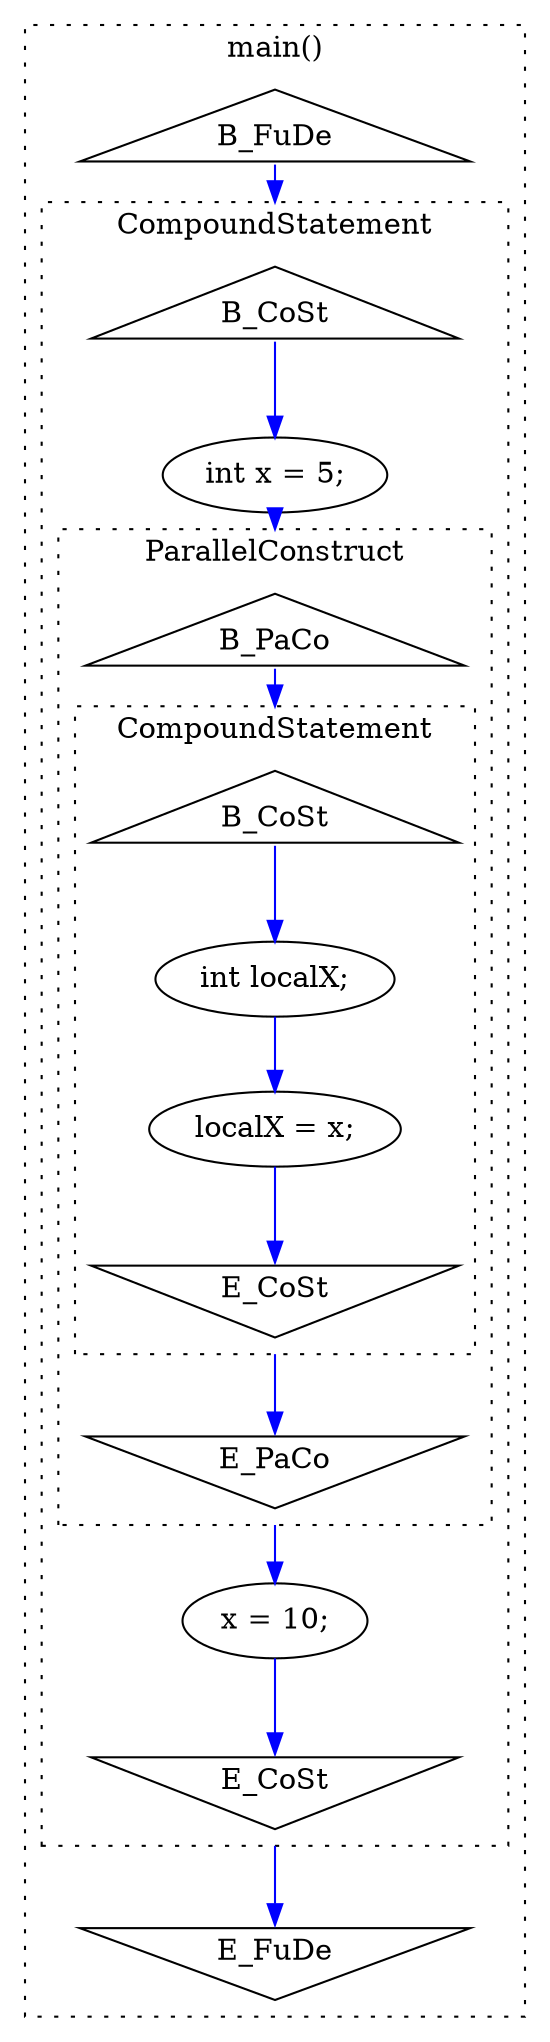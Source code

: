 digraph graph1917555614 {
	compound=true;
	edge[color=blue];
	subgraph cluster1871362568 {
		compound=true;
		style=dotted;
		label="main()";
		node2146540595[label="B_FuDe", shape="triangle"];
		node1387511555[label="E_FuDe", shape="invtriangle"];
		subgraph cluster2093613480 {
			compound=true;
			style=dotted;
			label="CompoundStatement";
			node1177206467[label="B_CoSt", shape="triangle"];
			node902406705[label="E_CoSt", shape="invtriangle"];
			node2051889196[label="int x = 5;"];
			subgraph cluster1445384588 {
				compound=true;
				style=dotted;
				label="ParallelConstruct";
				node1172943149[label="B_PaCo", shape="triangle"];
				node1036606347[label="E_PaCo", shape="invtriangle"];
				subgraph cluster760604710 {
					compound=true;
					style=dotted;
					label="CompoundStatement";
					node1293940401[label="B_CoSt", shape="triangle"];
					node1173837542[label="E_CoSt", shape="invtriangle"];
					node848644304[label="int localX;"];
					node805536380[label="localX = x;"];
				}
			}
			node43729075[label="x = 10;"];
		}
	}
	node2146540595 -> node1177206467[tailport=s, headport=n, weight=8, lhead=cluster2093613480];
	node1177206467 -> node2051889196[tailport=s, headport=n, weight=8];
	node2051889196 -> node1172943149[lhead=cluster1445384588, weight=8, tailport=s, headport=n];
	node1172943149 -> node1293940401[tailport=s, headport=n, weight=8, lhead=cluster760604710];
	node1293940401 -> node848644304[tailport=s, headport=n, weight=8];
	node848644304 -> node805536380[weight=8, tailport=s, headport=n];
	node805536380 -> node1173837542[weight=8, tailport=s, headport=n];
	node1173837542 -> node1036606347[tailport=s, headport=n, weight=8, ltail=cluster760604710];
	node1036606347 -> node43729075[tailport=s, headport=n, weight=8, ltail=cluster1445384588];
	node43729075 -> node902406705[weight=8, tailport=s, headport=n];
	node902406705 -> node1387511555[tailport=s, headport=n, weight=8, ltail=cluster2093613480];
}
